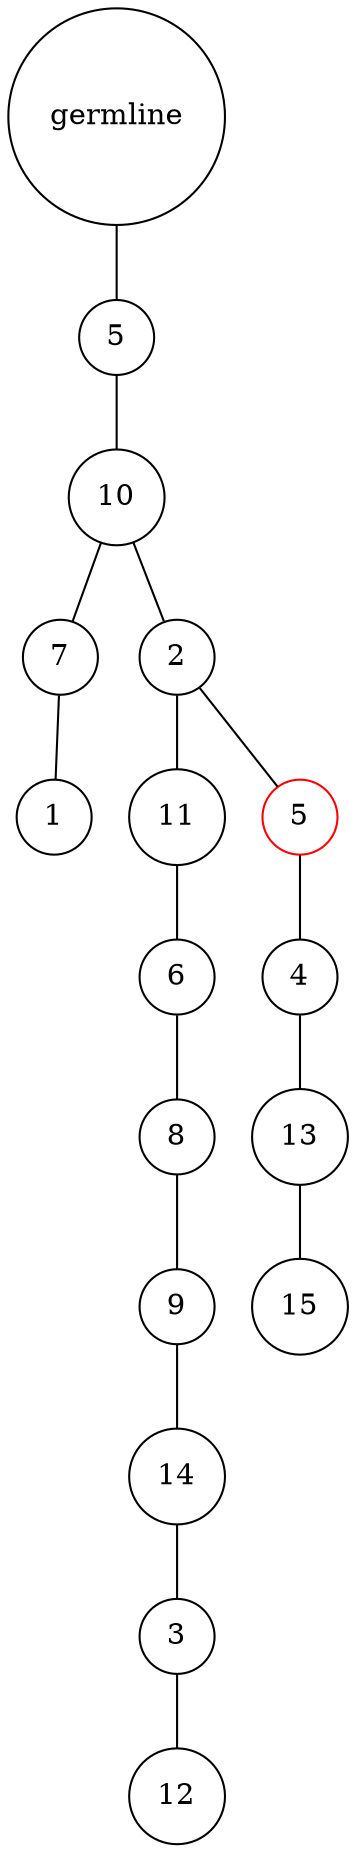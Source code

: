 graph {
	rankdir=UD;
	splines=line;
	node [shape=circle]
	"0x7f1e3227a1f0" [label="germline"];
	"0x7f1e3227a220" [label="5"];
	"0x7f1e3227a1f0" -- "0x7f1e3227a220" ;
	"0x7f1e3227a250" [label="10"];
	"0x7f1e3227a220" -- "0x7f1e3227a250" ;
	"0x7f1e3227a280" [label="7"];
	"0x7f1e3227a250" -- "0x7f1e3227a280" ;
	"0x7f1e3227a2b0" [label="1"];
	"0x7f1e3227a280" -- "0x7f1e3227a2b0" ;
	"0x7f1e3227a2e0" [label="2"];
	"0x7f1e3227a250" -- "0x7f1e3227a2e0" ;
	"0x7f1e3227a310" [label="11"];
	"0x7f1e3227a2e0" -- "0x7f1e3227a310" ;
	"0x7f1e3227a340" [label="6"];
	"0x7f1e3227a310" -- "0x7f1e3227a340" ;
	"0x7f1e3227a370" [label="8"];
	"0x7f1e3227a340" -- "0x7f1e3227a370" ;
	"0x7f1e3227a3a0" [label="9"];
	"0x7f1e3227a370" -- "0x7f1e3227a3a0" ;
	"0x7f1e3227a3d0" [label="14"];
	"0x7f1e3227a3a0" -- "0x7f1e3227a3d0" ;
	"0x7f1e3227a400" [label="3"];
	"0x7f1e3227a3d0" -- "0x7f1e3227a400" ;
	"0x7f1e3227a430" [label="12"];
	"0x7f1e3227a400" -- "0x7f1e3227a430" ;
	"0x7f1e3227a460" [label="5",color="red"];
	"0x7f1e3227a2e0" -- "0x7f1e3227a460" ;
	"0x7f1e3227a490" [label="4"];
	"0x7f1e3227a460" -- "0x7f1e3227a490" ;
	"0x7f1e3227a4c0" [label="13"];
	"0x7f1e3227a490" -- "0x7f1e3227a4c0" ;
	"0x7f1e3227a4f0" [label="15"];
	"0x7f1e3227a4c0" -- "0x7f1e3227a4f0" ;
}
